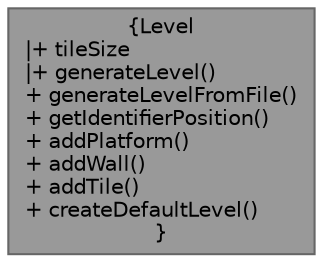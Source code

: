digraph "Level"
{
 // LATEX_PDF_SIZE
  bgcolor="transparent";
  edge [fontname=Helvetica,fontsize=10,labelfontname=Helvetica,labelfontsize=10];
  node [fontname=Helvetica,fontsize=10,shape=box,height=0.2,width=0.4];
  Node1 [label="{Level\n|+ tileSize\l|+ generateLevel()\l+ generateLevelFromFile()\l+ getIdentifierPosition()\l+ addPlatform()\l+ addWall()\l+ addTile()\l+ createDefaultLevel()\l}",height=0.2,width=0.4,color="gray40", fillcolor="grey60", style="filled", fontcolor="black",tooltip=" "];
}
